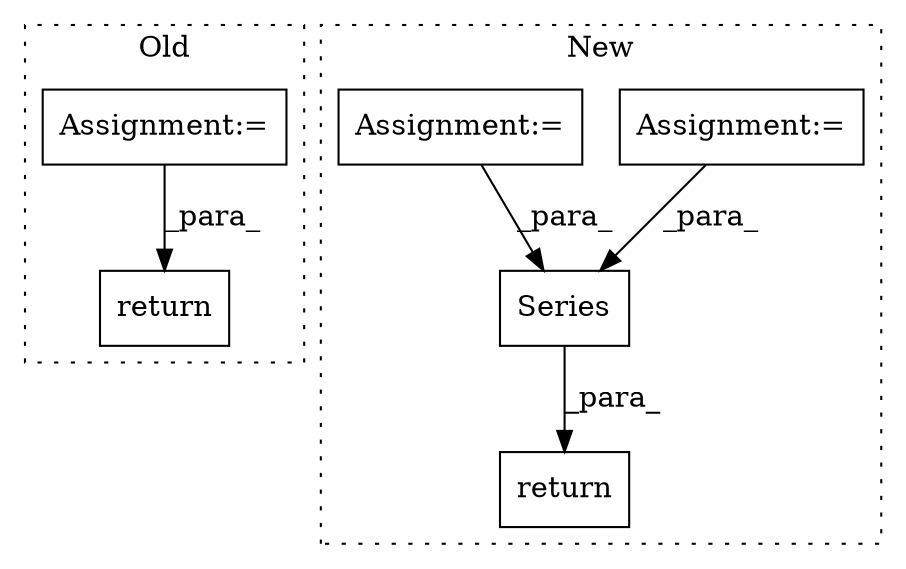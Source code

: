 digraph G {
subgraph cluster0 {
1 [label="return" a="41" s="11056" l="7" shape="box"];
6 [label="Assignment:=" a="7" s="10717" l="1" shape="box"];
label = "Old";
style="dotted";
}
subgraph cluster1 {
2 [label="Series" a="32" s="11167,11190" l="7,1" shape="box"];
3 [label="return" a="41" s="11153" l="7" shape="box"];
4 [label="Assignment:=" a="7" s="10485" l="1" shape="box"];
5 [label="Assignment:=" a="7" s="10440" l="1" shape="box"];
label = "New";
style="dotted";
}
2 -> 3 [label="_para_"];
4 -> 2 [label="_para_"];
5 -> 2 [label="_para_"];
6 -> 1 [label="_para_"];
}